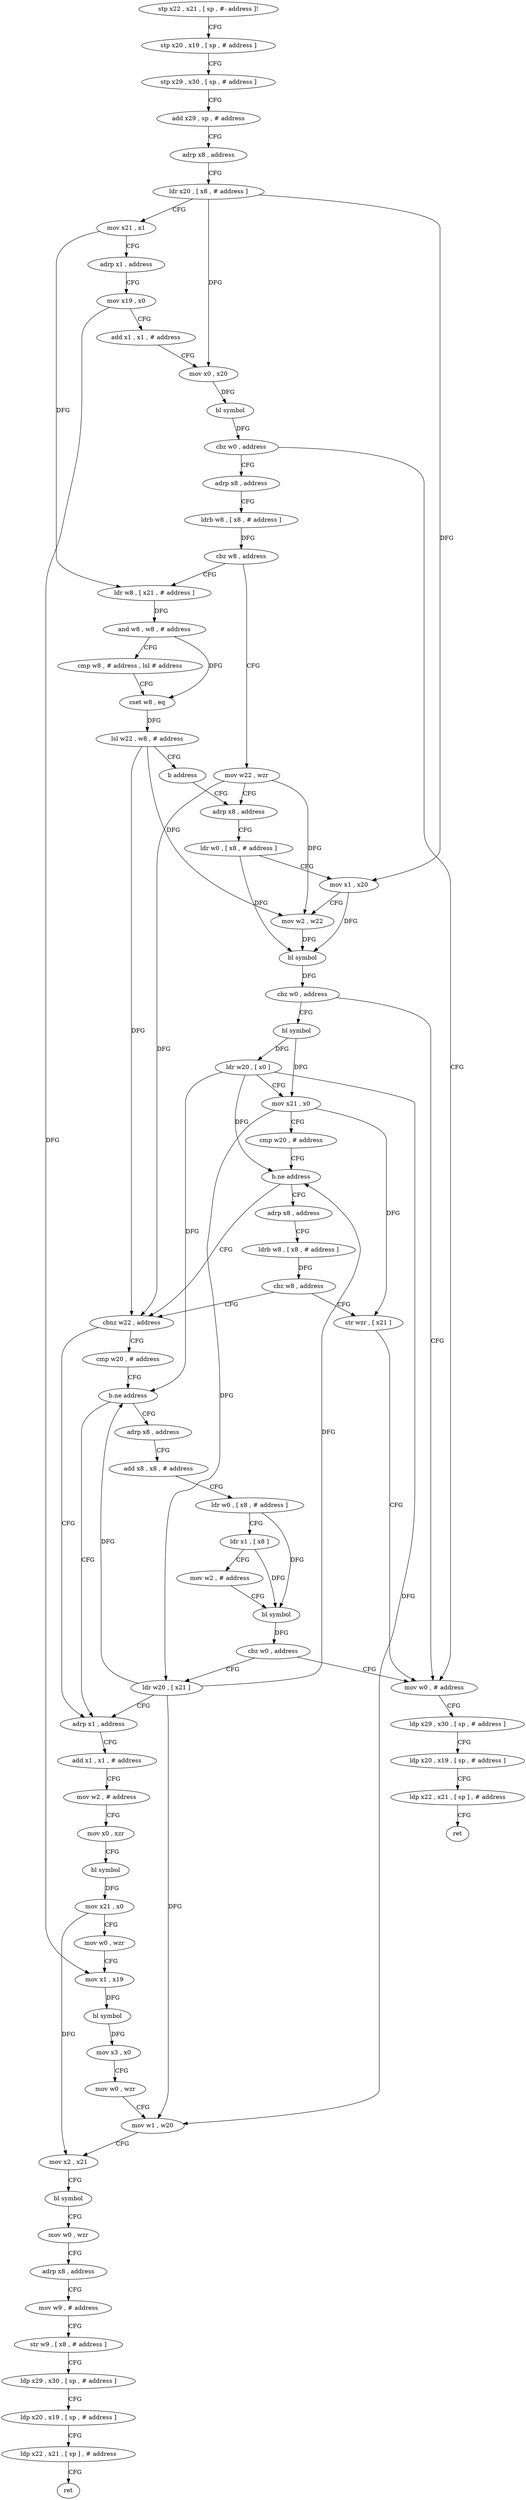 digraph "func" {
"4212204" [label = "stp x22 , x21 , [ sp , #- address ]!" ]
"4212208" [label = "stp x20 , x19 , [ sp , # address ]" ]
"4212212" [label = "stp x29 , x30 , [ sp , # address ]" ]
"4212216" [label = "add x29 , sp , # address" ]
"4212220" [label = "adrp x8 , address" ]
"4212224" [label = "ldr x20 , [ x8 , # address ]" ]
"4212228" [label = "mov x21 , x1" ]
"4212232" [label = "adrp x1 , address" ]
"4212236" [label = "mov x19 , x0" ]
"4212240" [label = "add x1 , x1 , # address" ]
"4212244" [label = "mov x0 , x20" ]
"4212248" [label = "bl symbol" ]
"4212252" [label = "cbz w0 , address" ]
"4212356" [label = "mov w0 , # address" ]
"4212256" [label = "adrp x8 , address" ]
"4212360" [label = "ldp x29 , x30 , [ sp , # address ]" ]
"4212364" [label = "ldp x20 , x19 , [ sp , # address ]" ]
"4212368" [label = "ldp x22 , x21 , [ sp ] , # address" ]
"4212372" [label = "ret" ]
"4212260" [label = "ldrb w8 , [ x8 , # address ]" ]
"4212264" [label = "cbz w8 , address" ]
"4212292" [label = "mov w22 , wzr" ]
"4212268" [label = "ldr w8 , [ x21 , # address ]" ]
"4212296" [label = "adrp x8 , address" ]
"4212272" [label = "and w8 , w8 , # address" ]
"4212276" [label = "cmp w8 , # address , lsl # address" ]
"4212280" [label = "cset w8 , eq" ]
"4212284" [label = "lsl w22 , w8 , # address" ]
"4212288" [label = "b address" ]
"4212320" [label = "bl symbol" ]
"4212324" [label = "ldr w20 , [ x0 ]" ]
"4212328" [label = "mov x21 , x0" ]
"4212332" [label = "cmp w20 , # address" ]
"4212336" [label = "b.ne address" ]
"4212376" [label = "cbnz w22 , address" ]
"4212340" [label = "adrp x8 , address" ]
"4212300" [label = "ldr w0 , [ x8 , # address ]" ]
"4212304" [label = "mov x1 , x20" ]
"4212308" [label = "mov w2 , w22" ]
"4212312" [label = "bl symbol" ]
"4212316" [label = "cbz w0 , address" ]
"4212420" [label = "adrp x1 , address" ]
"4212380" [label = "cmp w20 , # address" ]
"4212344" [label = "ldrb w8 , [ x8 , # address ]" ]
"4212348" [label = "cbz w8 , address" ]
"4212352" [label = "str wzr , [ x21 ]" ]
"4212424" [label = "add x1 , x1 , # address" ]
"4212428" [label = "mov w2 , # address" ]
"4212432" [label = "mov x0 , xzr" ]
"4212436" [label = "bl symbol" ]
"4212440" [label = "mov x21 , x0" ]
"4212444" [label = "mov w0 , wzr" ]
"4212448" [label = "mov x1 , x19" ]
"4212452" [label = "bl symbol" ]
"4212456" [label = "mov x3 , x0" ]
"4212460" [label = "mov w0 , wzr" ]
"4212464" [label = "mov w1 , w20" ]
"4212468" [label = "mov x2 , x21" ]
"4212472" [label = "bl symbol" ]
"4212476" [label = "mov w0 , wzr" ]
"4212480" [label = "adrp x8 , address" ]
"4212484" [label = "mov w9 , # address" ]
"4212488" [label = "str w9 , [ x8 , # address ]" ]
"4212492" [label = "ldp x29 , x30 , [ sp , # address ]" ]
"4212496" [label = "ldp x20 , x19 , [ sp , # address ]" ]
"4212500" [label = "ldp x22 , x21 , [ sp ] , # address" ]
"4212504" [label = "ret" ]
"4212384" [label = "b.ne address" ]
"4212388" [label = "adrp x8 , address" ]
"4212392" [label = "add x8 , x8 , # address" ]
"4212396" [label = "ldr w0 , [ x8 , # address ]" ]
"4212400" [label = "ldr x1 , [ x8 ]" ]
"4212404" [label = "mov w2 , # address" ]
"4212408" [label = "bl symbol" ]
"4212412" [label = "cbz w0 , address" ]
"4212416" [label = "ldr w20 , [ x21 ]" ]
"4212204" -> "4212208" [ label = "CFG" ]
"4212208" -> "4212212" [ label = "CFG" ]
"4212212" -> "4212216" [ label = "CFG" ]
"4212216" -> "4212220" [ label = "CFG" ]
"4212220" -> "4212224" [ label = "CFG" ]
"4212224" -> "4212228" [ label = "CFG" ]
"4212224" -> "4212244" [ label = "DFG" ]
"4212224" -> "4212304" [ label = "DFG" ]
"4212228" -> "4212232" [ label = "CFG" ]
"4212228" -> "4212268" [ label = "DFG" ]
"4212232" -> "4212236" [ label = "CFG" ]
"4212236" -> "4212240" [ label = "CFG" ]
"4212236" -> "4212448" [ label = "DFG" ]
"4212240" -> "4212244" [ label = "CFG" ]
"4212244" -> "4212248" [ label = "DFG" ]
"4212248" -> "4212252" [ label = "DFG" ]
"4212252" -> "4212356" [ label = "CFG" ]
"4212252" -> "4212256" [ label = "CFG" ]
"4212356" -> "4212360" [ label = "CFG" ]
"4212256" -> "4212260" [ label = "CFG" ]
"4212360" -> "4212364" [ label = "CFG" ]
"4212364" -> "4212368" [ label = "CFG" ]
"4212368" -> "4212372" [ label = "CFG" ]
"4212260" -> "4212264" [ label = "DFG" ]
"4212264" -> "4212292" [ label = "CFG" ]
"4212264" -> "4212268" [ label = "CFG" ]
"4212292" -> "4212296" [ label = "CFG" ]
"4212292" -> "4212308" [ label = "DFG" ]
"4212292" -> "4212376" [ label = "DFG" ]
"4212268" -> "4212272" [ label = "DFG" ]
"4212296" -> "4212300" [ label = "CFG" ]
"4212272" -> "4212276" [ label = "CFG" ]
"4212272" -> "4212280" [ label = "DFG" ]
"4212276" -> "4212280" [ label = "CFG" ]
"4212280" -> "4212284" [ label = "DFG" ]
"4212284" -> "4212288" [ label = "CFG" ]
"4212284" -> "4212308" [ label = "DFG" ]
"4212284" -> "4212376" [ label = "DFG" ]
"4212288" -> "4212296" [ label = "CFG" ]
"4212320" -> "4212324" [ label = "DFG" ]
"4212320" -> "4212328" [ label = "DFG" ]
"4212324" -> "4212328" [ label = "CFG" ]
"4212324" -> "4212336" [ label = "DFG" ]
"4212324" -> "4212464" [ label = "DFG" ]
"4212324" -> "4212384" [ label = "DFG" ]
"4212328" -> "4212332" [ label = "CFG" ]
"4212328" -> "4212352" [ label = "DFG" ]
"4212328" -> "4212416" [ label = "DFG" ]
"4212332" -> "4212336" [ label = "CFG" ]
"4212336" -> "4212376" [ label = "CFG" ]
"4212336" -> "4212340" [ label = "CFG" ]
"4212376" -> "4212420" [ label = "CFG" ]
"4212376" -> "4212380" [ label = "CFG" ]
"4212340" -> "4212344" [ label = "CFG" ]
"4212300" -> "4212304" [ label = "CFG" ]
"4212300" -> "4212312" [ label = "DFG" ]
"4212304" -> "4212308" [ label = "CFG" ]
"4212304" -> "4212312" [ label = "DFG" ]
"4212308" -> "4212312" [ label = "DFG" ]
"4212312" -> "4212316" [ label = "DFG" ]
"4212316" -> "4212356" [ label = "CFG" ]
"4212316" -> "4212320" [ label = "CFG" ]
"4212420" -> "4212424" [ label = "CFG" ]
"4212380" -> "4212384" [ label = "CFG" ]
"4212344" -> "4212348" [ label = "DFG" ]
"4212348" -> "4212376" [ label = "CFG" ]
"4212348" -> "4212352" [ label = "CFG" ]
"4212352" -> "4212356" [ label = "CFG" ]
"4212424" -> "4212428" [ label = "CFG" ]
"4212428" -> "4212432" [ label = "CFG" ]
"4212432" -> "4212436" [ label = "CFG" ]
"4212436" -> "4212440" [ label = "DFG" ]
"4212440" -> "4212444" [ label = "CFG" ]
"4212440" -> "4212468" [ label = "DFG" ]
"4212444" -> "4212448" [ label = "CFG" ]
"4212448" -> "4212452" [ label = "DFG" ]
"4212452" -> "4212456" [ label = "DFG" ]
"4212456" -> "4212460" [ label = "CFG" ]
"4212460" -> "4212464" [ label = "CFG" ]
"4212464" -> "4212468" [ label = "CFG" ]
"4212468" -> "4212472" [ label = "CFG" ]
"4212472" -> "4212476" [ label = "CFG" ]
"4212476" -> "4212480" [ label = "CFG" ]
"4212480" -> "4212484" [ label = "CFG" ]
"4212484" -> "4212488" [ label = "CFG" ]
"4212488" -> "4212492" [ label = "CFG" ]
"4212492" -> "4212496" [ label = "CFG" ]
"4212496" -> "4212500" [ label = "CFG" ]
"4212500" -> "4212504" [ label = "CFG" ]
"4212384" -> "4212420" [ label = "CFG" ]
"4212384" -> "4212388" [ label = "CFG" ]
"4212388" -> "4212392" [ label = "CFG" ]
"4212392" -> "4212396" [ label = "CFG" ]
"4212396" -> "4212400" [ label = "CFG" ]
"4212396" -> "4212408" [ label = "DFG" ]
"4212400" -> "4212404" [ label = "CFG" ]
"4212400" -> "4212408" [ label = "DFG" ]
"4212404" -> "4212408" [ label = "CFG" ]
"4212408" -> "4212412" [ label = "DFG" ]
"4212412" -> "4212356" [ label = "CFG" ]
"4212412" -> "4212416" [ label = "CFG" ]
"4212416" -> "4212420" [ label = "CFG" ]
"4212416" -> "4212336" [ label = "DFG" ]
"4212416" -> "4212464" [ label = "DFG" ]
"4212416" -> "4212384" [ label = "DFG" ]
}
